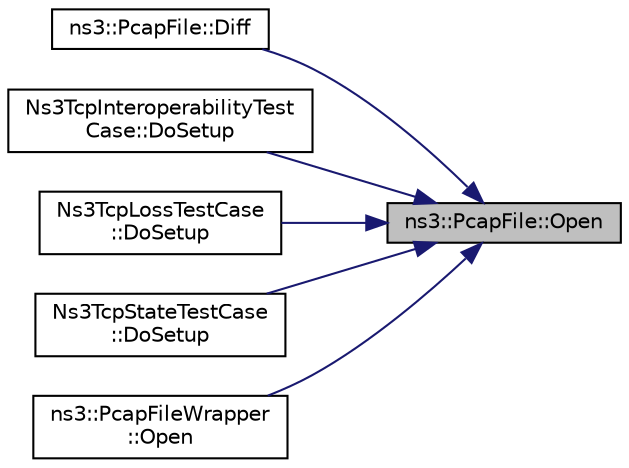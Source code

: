 digraph "ns3::PcapFile::Open"
{
 // LATEX_PDF_SIZE
  edge [fontname="Helvetica",fontsize="10",labelfontname="Helvetica",labelfontsize="10"];
  node [fontname="Helvetica",fontsize="10",shape=record];
  rankdir="RL";
  Node1 [label="ns3::PcapFile::Open",height=0.2,width=0.4,color="black", fillcolor="grey75", style="filled", fontcolor="black",tooltip="Create a new pcap file or open an existing pcap file."];
  Node1 -> Node2 [dir="back",color="midnightblue",fontsize="10",style="solid",fontname="Helvetica"];
  Node2 [label="ns3::PcapFile::Diff",height=0.2,width=0.4,color="black", fillcolor="white", style="filled",URL="$classns3_1_1_pcap_file.html#a2819d3aa000846e3527b8c798a67598c",tooltip="Compare two PCAP files packet-by-packet."];
  Node1 -> Node3 [dir="back",color="midnightblue",fontsize="10",style="solid",fontname="Helvetica"];
  Node3 [label="Ns3TcpInteroperabilityTest\lCase::DoSetup",height=0.2,width=0.4,color="black", fillcolor="white", style="filled",URL="$class_ns3_tcp_interoperability_test_case.html#af18785722baa5f4826f281efacaabe60",tooltip="Implementation to do any local setup required for this TestCase."];
  Node1 -> Node4 [dir="back",color="midnightblue",fontsize="10",style="solid",fontname="Helvetica"];
  Node4 [label="Ns3TcpLossTestCase\l::DoSetup",height=0.2,width=0.4,color="black", fillcolor="white", style="filled",URL="$class_ns3_tcp_loss_test_case.html#a08237ed89cdb33439db0d70432dc773a",tooltip="Implementation to do any local setup required for this TestCase."];
  Node1 -> Node5 [dir="back",color="midnightblue",fontsize="10",style="solid",fontname="Helvetica"];
  Node5 [label="Ns3TcpStateTestCase\l::DoSetup",height=0.2,width=0.4,color="black", fillcolor="white", style="filled",URL="$class_ns3_tcp_state_test_case.html#ab40bcdfe18d73d1d52edf573894ce112",tooltip="Implementation to do any local setup required for this TestCase."];
  Node1 -> Node6 [dir="back",color="midnightblue",fontsize="10",style="solid",fontname="Helvetica"];
  Node6 [label="ns3::PcapFileWrapper\l::Open",height=0.2,width=0.4,color="black", fillcolor="white", style="filled",URL="$classns3_1_1_pcap_file_wrapper.html#a351ffbe082feafac5f6fba9ea13f5886",tooltip="Create a new pcap file or open an existing pcap file."];
}
